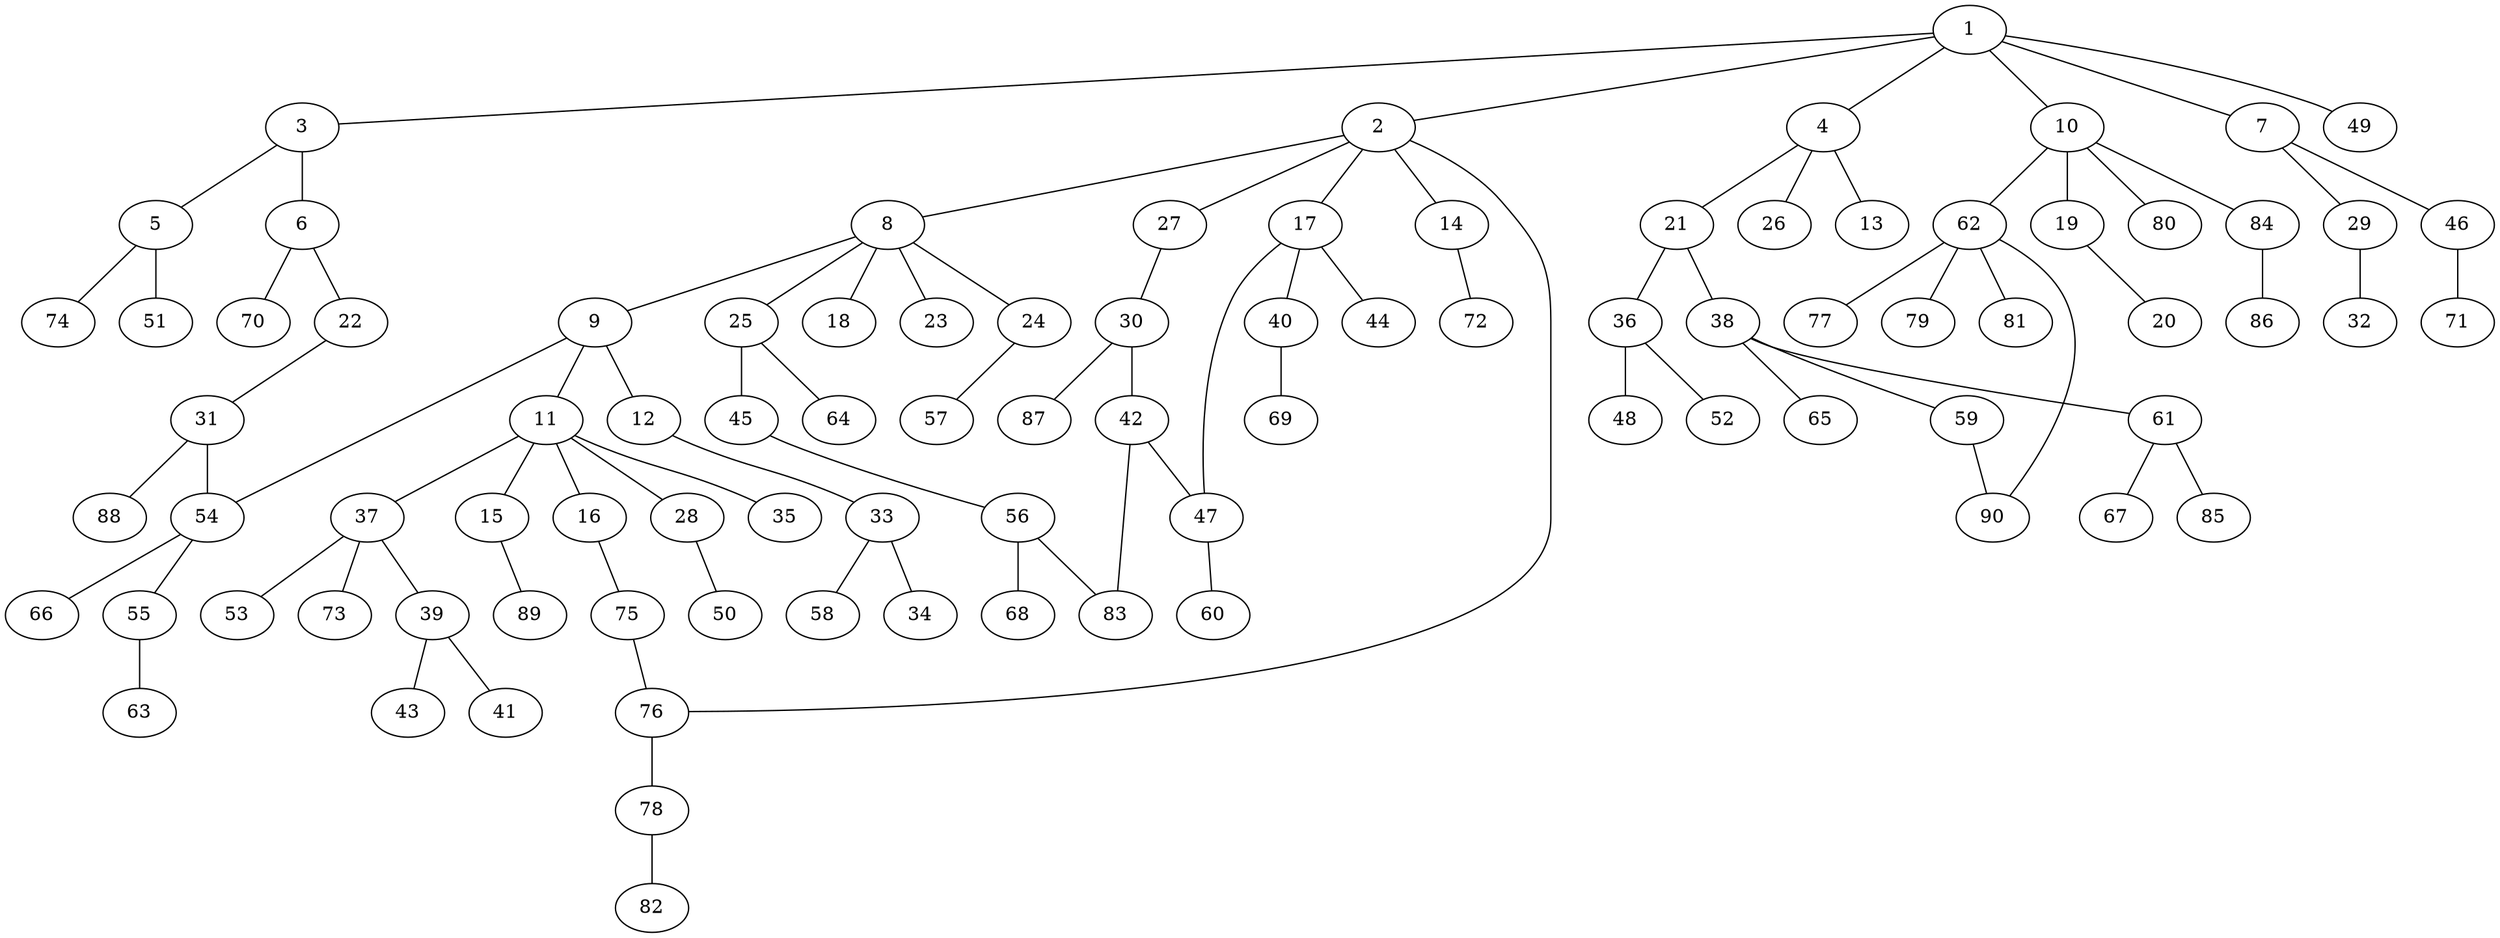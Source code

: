 graph graphname {1--2
1--3
1--4
1--7
1--10
1--49
2--8
2--14
2--17
2--27
2--76
3--5
3--6
4--13
4--21
4--26
5--51
5--74
6--22
6--70
7--29
7--46
8--9
8--18
8--23
8--24
8--25
9--11
9--12
9--54
10--19
10--62
10--80
10--84
11--15
11--16
11--28
11--35
11--37
12--33
14--72
15--89
16--75
17--40
17--44
17--47
19--20
21--36
21--38
22--31
24--57
25--45
25--64
27--30
28--50
29--32
30--42
30--87
31--54
31--88
33--34
33--58
36--48
36--52
37--39
37--53
37--73
38--59
38--61
38--65
39--41
39--43
40--69
42--47
42--83
45--56
46--71
47--60
54--55
54--66
55--63
56--68
56--83
59--90
61--67
61--85
62--77
62--79
62--81
62--90
75--76
76--78
78--82
84--86
}